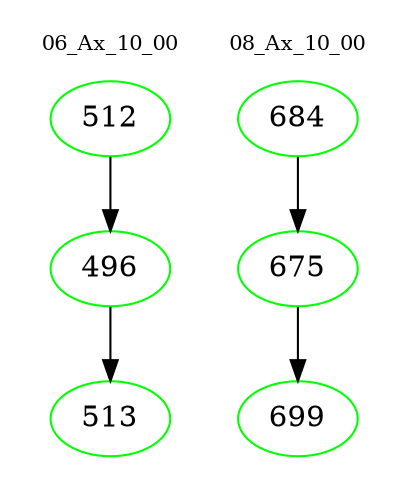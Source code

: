 digraph{
subgraph cluster_0 {
color = white
label = "06_Ax_10_00";
fontsize=10;
T0_512 [label="512", color="green"]
T0_512 -> T0_496 [color="black"]
T0_496 [label="496", color="green"]
T0_496 -> T0_513 [color="black"]
T0_513 [label="513", color="green"]
}
subgraph cluster_1 {
color = white
label = "08_Ax_10_00";
fontsize=10;
T1_684 [label="684", color="green"]
T1_684 -> T1_675 [color="black"]
T1_675 [label="675", color="green"]
T1_675 -> T1_699 [color="black"]
T1_699 [label="699", color="green"]
}
}
